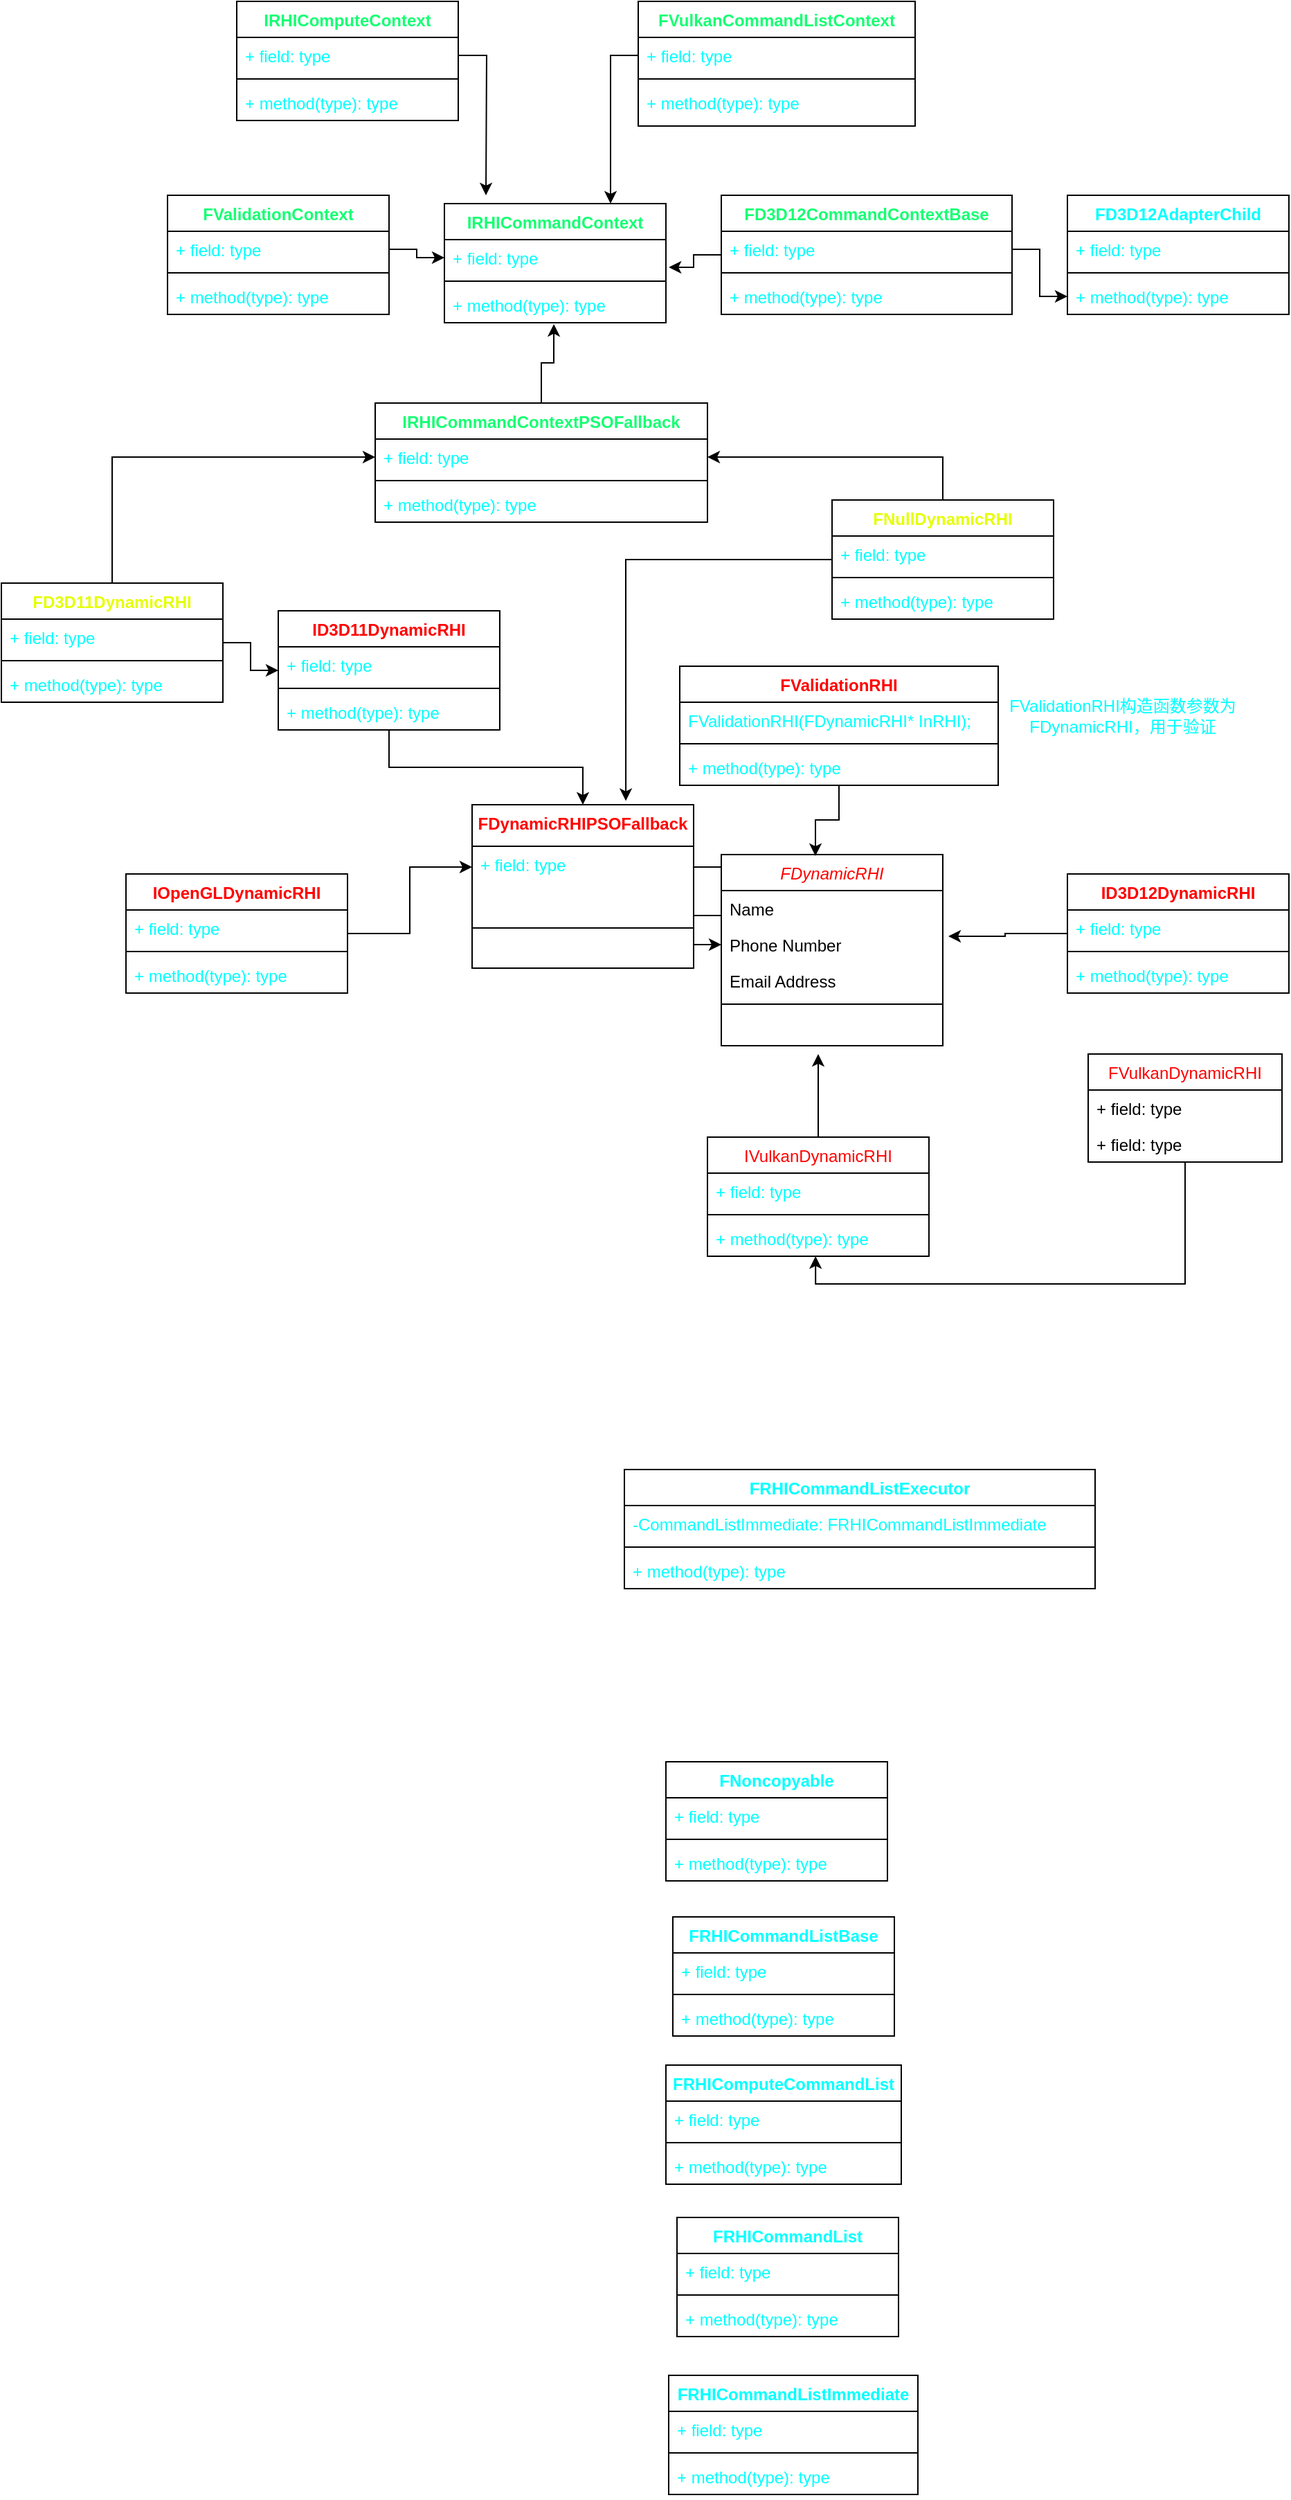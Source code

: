 <mxfile version="20.8.5" type="github">
  <diagram id="C5RBs43oDa-KdzZeNtuy" name="Page-1">
    <mxGraphModel dx="1542" dy="1497" grid="1" gridSize="10" guides="1" tooltips="1" connect="1" arrows="1" fold="1" page="0" pageScale="1" pageWidth="827" pageHeight="1169" math="0" shadow="0">
      <root>
        <mxCell id="WIyWlLk6GJQsqaUBKTNV-0" />
        <mxCell id="WIyWlLk6GJQsqaUBKTNV-1" parent="WIyWlLk6GJQsqaUBKTNV-0" />
        <mxCell id="zkfFHV4jXpPFQw0GAbJ--0" value="FDynamicRHI" style="swimlane;fontStyle=2;align=center;verticalAlign=top;childLayout=stackLayout;horizontal=1;startSize=26;horizontalStack=0;resizeParent=1;resizeLast=0;collapsible=1;marginBottom=0;rounded=0;shadow=0;strokeWidth=1;fontColor=#FF0000;" parent="WIyWlLk6GJQsqaUBKTNV-1" vertex="1">
          <mxGeometry x="500" y="16" width="160" height="138" as="geometry">
            <mxRectangle x="230" y="140" width="160" height="26" as="alternateBounds" />
          </mxGeometry>
        </mxCell>
        <mxCell id="zkfFHV4jXpPFQw0GAbJ--1" value="Name" style="text;align=left;verticalAlign=top;spacingLeft=4;spacingRight=4;overflow=hidden;rotatable=0;points=[[0,0.5],[1,0.5]];portConstraint=eastwest;" parent="zkfFHV4jXpPFQw0GAbJ--0" vertex="1">
          <mxGeometry y="26" width="160" height="26" as="geometry" />
        </mxCell>
        <mxCell id="zkfFHV4jXpPFQw0GAbJ--2" value="Phone Number" style="text;align=left;verticalAlign=top;spacingLeft=4;spacingRight=4;overflow=hidden;rotatable=0;points=[[0,0.5],[1,0.5]];portConstraint=eastwest;rounded=0;shadow=0;html=0;" parent="zkfFHV4jXpPFQw0GAbJ--0" vertex="1">
          <mxGeometry y="52" width="160" height="26" as="geometry" />
        </mxCell>
        <mxCell id="zkfFHV4jXpPFQw0GAbJ--3" value="Email Address" style="text;align=left;verticalAlign=top;spacingLeft=4;spacingRight=4;overflow=hidden;rotatable=0;points=[[0,0.5],[1,0.5]];portConstraint=eastwest;rounded=0;shadow=0;html=0;" parent="zkfFHV4jXpPFQw0GAbJ--0" vertex="1">
          <mxGeometry y="78" width="160" height="26" as="geometry" />
        </mxCell>
        <mxCell id="zkfFHV4jXpPFQw0GAbJ--4" value="" style="line;html=1;strokeWidth=1;align=left;verticalAlign=middle;spacingTop=-1;spacingLeft=3;spacingRight=3;rotatable=0;labelPosition=right;points=[];portConstraint=eastwest;" parent="zkfFHV4jXpPFQw0GAbJ--0" vertex="1">
          <mxGeometry y="104" width="160" height="8" as="geometry" />
        </mxCell>
        <mxCell id="9G_x_tOFYHVMLtaE8qk1-9" style="edgeStyle=orthogonalEdgeStyle;rounded=0;orthogonalLoop=1;jettySize=auto;html=1;fontColor=#00FFFF;" parent="WIyWlLk6GJQsqaUBKTNV-1" source="9G_x_tOFYHVMLtaE8qk1-5" edge="1">
          <mxGeometry relative="1" as="geometry">
            <mxPoint x="570" y="160" as="targetPoint" />
          </mxGeometry>
        </mxCell>
        <mxCell id="9G_x_tOFYHVMLtaE8qk1-5" value="IVulkanDynamicRHI" style="swimlane;fontStyle=0;align=center;verticalAlign=top;childLayout=stackLayout;horizontal=1;startSize=26;horizontalStack=0;resizeParent=1;resizeParentMax=0;resizeLast=0;collapsible=1;marginBottom=0;fontColor=#FF0000;" parent="WIyWlLk6GJQsqaUBKTNV-1" vertex="1">
          <mxGeometry x="490" y="220" width="160" height="86" as="geometry" />
        </mxCell>
        <mxCell id="9G_x_tOFYHVMLtaE8qk1-6" value="+ field: type" style="text;strokeColor=none;fillColor=none;align=left;verticalAlign=top;spacingLeft=4;spacingRight=4;overflow=hidden;rotatable=0;points=[[0,0.5],[1,0.5]];portConstraint=eastwest;fontColor=#00FFFF;" parent="9G_x_tOFYHVMLtaE8qk1-5" vertex="1">
          <mxGeometry y="26" width="160" height="26" as="geometry" />
        </mxCell>
        <mxCell id="9G_x_tOFYHVMLtaE8qk1-7" value="" style="line;strokeWidth=1;fillColor=none;align=left;verticalAlign=middle;spacingTop=-1;spacingLeft=3;spacingRight=3;rotatable=0;labelPosition=right;points=[];portConstraint=eastwest;strokeColor=inherit;fontColor=#00FFFF;" parent="9G_x_tOFYHVMLtaE8qk1-5" vertex="1">
          <mxGeometry y="52" width="160" height="8" as="geometry" />
        </mxCell>
        <mxCell id="9G_x_tOFYHVMLtaE8qk1-8" value="+ method(type): type" style="text;strokeColor=none;fillColor=none;align=left;verticalAlign=top;spacingLeft=4;spacingRight=4;overflow=hidden;rotatable=0;points=[[0,0.5],[1,0.5]];portConstraint=eastwest;fontColor=#00FFFF;" parent="9G_x_tOFYHVMLtaE8qk1-5" vertex="1">
          <mxGeometry y="60" width="160" height="26" as="geometry" />
        </mxCell>
        <mxCell id="ct4GilfMrJWq7pkuff7d-33" style="edgeStyle=orthogonalEdgeStyle;rounded=0;orthogonalLoop=1;jettySize=auto;html=1;entryX=1.025;entryY=0.269;entryDx=0;entryDy=0;entryPerimeter=0;fontColor=#00FFFF;" edge="1" parent="WIyWlLk6GJQsqaUBKTNV-1" source="9G_x_tOFYHVMLtaE8qk1-10" target="zkfFHV4jXpPFQw0GAbJ--2">
          <mxGeometry relative="1" as="geometry" />
        </mxCell>
        <mxCell id="9G_x_tOFYHVMLtaE8qk1-10" value="ID3D12DynamicRHI" style="swimlane;fontStyle=1;align=center;verticalAlign=top;childLayout=stackLayout;horizontal=1;startSize=26;horizontalStack=0;resizeParent=1;resizeParentMax=0;resizeLast=0;collapsible=1;marginBottom=0;fontColor=#FF0000;" parent="WIyWlLk6GJQsqaUBKTNV-1" vertex="1">
          <mxGeometry x="750" y="30" width="160" height="86" as="geometry" />
        </mxCell>
        <mxCell id="9G_x_tOFYHVMLtaE8qk1-11" value="+ field: type" style="text;strokeColor=none;fillColor=none;align=left;verticalAlign=top;spacingLeft=4;spacingRight=4;overflow=hidden;rotatable=0;points=[[0,0.5],[1,0.5]];portConstraint=eastwest;fontColor=#00FFFF;" parent="9G_x_tOFYHVMLtaE8qk1-10" vertex="1">
          <mxGeometry y="26" width="160" height="26" as="geometry" />
        </mxCell>
        <mxCell id="9G_x_tOFYHVMLtaE8qk1-12" value="" style="line;strokeWidth=1;fillColor=none;align=left;verticalAlign=middle;spacingTop=-1;spacingLeft=3;spacingRight=3;rotatable=0;labelPosition=right;points=[];portConstraint=eastwest;strokeColor=inherit;fontColor=#00FFFF;" parent="9G_x_tOFYHVMLtaE8qk1-10" vertex="1">
          <mxGeometry y="52" width="160" height="8" as="geometry" />
        </mxCell>
        <mxCell id="9G_x_tOFYHVMLtaE8qk1-13" value="+ method(type): type" style="text;strokeColor=none;fillColor=none;align=left;verticalAlign=top;spacingLeft=4;spacingRight=4;overflow=hidden;rotatable=0;points=[[0,0.5],[1,0.5]];portConstraint=eastwest;fontColor=#00FFFF;" parent="9G_x_tOFYHVMLtaE8qk1-10" vertex="1">
          <mxGeometry y="60" width="160" height="26" as="geometry" />
        </mxCell>
        <mxCell id="ct4GilfMrJWq7pkuff7d-32" style="edgeStyle=orthogonalEdgeStyle;rounded=0;orthogonalLoop=1;jettySize=auto;html=1;entryX=0.425;entryY=0.007;entryDx=0;entryDy=0;entryPerimeter=0;fontColor=#00FFFF;" edge="1" parent="WIyWlLk6GJQsqaUBKTNV-1" source="9G_x_tOFYHVMLtaE8qk1-15" target="zkfFHV4jXpPFQw0GAbJ--0">
          <mxGeometry relative="1" as="geometry" />
        </mxCell>
        <mxCell id="9G_x_tOFYHVMLtaE8qk1-15" value="FValidationRHI" style="swimlane;fontStyle=1;align=center;verticalAlign=top;childLayout=stackLayout;horizontal=1;startSize=26;horizontalStack=0;resizeParent=1;resizeParentMax=0;resizeLast=0;collapsible=1;marginBottom=0;fontColor=#FF0000;" parent="WIyWlLk6GJQsqaUBKTNV-1" vertex="1">
          <mxGeometry x="470" y="-120" width="230" height="86" as="geometry" />
        </mxCell>
        <mxCell id="9G_x_tOFYHVMLtaE8qk1-16" value="FValidationRHI(FDynamicRHI* InRHI);" style="text;strokeColor=none;fillColor=none;align=left;verticalAlign=top;spacingLeft=4;spacingRight=4;overflow=hidden;rotatable=0;points=[[0,0.5],[1,0.5]];portConstraint=eastwest;fontColor=#00FFFF;" parent="9G_x_tOFYHVMLtaE8qk1-15" vertex="1">
          <mxGeometry y="26" width="230" height="26" as="geometry" />
        </mxCell>
        <mxCell id="9G_x_tOFYHVMLtaE8qk1-17" value="" style="line;strokeWidth=1;fillColor=none;align=left;verticalAlign=middle;spacingTop=-1;spacingLeft=3;spacingRight=3;rotatable=0;labelPosition=right;points=[];portConstraint=eastwest;strokeColor=inherit;fontColor=#00FFFF;" parent="9G_x_tOFYHVMLtaE8qk1-15" vertex="1">
          <mxGeometry y="52" width="230" height="8" as="geometry" />
        </mxCell>
        <mxCell id="9G_x_tOFYHVMLtaE8qk1-18" value="+ method(type): type" style="text;strokeColor=none;fillColor=none;align=left;verticalAlign=top;spacingLeft=4;spacingRight=4;overflow=hidden;rotatable=0;points=[[0,0.5],[1,0.5]];portConstraint=eastwest;fontColor=#00FFFF;" parent="9G_x_tOFYHVMLtaE8qk1-15" vertex="1">
          <mxGeometry y="60" width="230" height="26" as="geometry" />
        </mxCell>
        <mxCell id="9G_x_tOFYHVMLtaE8qk1-21" value="FDynamicRHIPSOFallback&#xa;" style="swimlane;fontStyle=1;align=center;verticalAlign=top;childLayout=stackLayout;horizontal=1;startSize=30;horizontalStack=0;resizeParent=1;resizeParentMax=0;resizeLast=0;collapsible=1;marginBottom=0;fontColor=#FF0000;" parent="WIyWlLk6GJQsqaUBKTNV-1" vertex="1">
          <mxGeometry x="320" y="-20" width="160" height="118" as="geometry" />
        </mxCell>
        <mxCell id="9G_x_tOFYHVMLtaE8qk1-22" value="+ field: type" style="text;strokeColor=none;fillColor=none;align=left;verticalAlign=top;spacingLeft=4;spacingRight=4;overflow=hidden;rotatable=0;points=[[0,0.5],[1,0.5]];portConstraint=eastwest;fontColor=#00FFFF;" parent="9G_x_tOFYHVMLtaE8qk1-21" vertex="1">
          <mxGeometry y="30" width="160" height="30" as="geometry" />
        </mxCell>
        <mxCell id="9G_x_tOFYHVMLtaE8qk1-23" value="" style="line;strokeWidth=1;fillColor=none;align=left;verticalAlign=middle;spacingTop=-1;spacingLeft=3;spacingRight=3;rotatable=0;labelPosition=right;points=[];portConstraint=eastwest;strokeColor=inherit;fontColor=#00FFFF;" parent="9G_x_tOFYHVMLtaE8qk1-21" vertex="1">
          <mxGeometry y="60" width="160" height="58" as="geometry" />
        </mxCell>
        <mxCell id="ct4GilfMrJWq7pkuff7d-14" style="edgeStyle=orthogonalEdgeStyle;rounded=0;orthogonalLoop=1;jettySize=auto;html=1;entryX=0.488;entryY=1;entryDx=0;entryDy=0;entryPerimeter=0;fontColor=#00FFFF;" edge="1" parent="WIyWlLk6GJQsqaUBKTNV-1" source="ct4GilfMrJWq7pkuff7d-1" target="9G_x_tOFYHVMLtaE8qk1-8">
          <mxGeometry relative="1" as="geometry" />
        </mxCell>
        <mxCell id="ct4GilfMrJWq7pkuff7d-1" value="FVulkanDynamicRHI" style="swimlane;fontStyle=0;childLayout=stackLayout;horizontal=1;startSize=26;fillColor=none;horizontalStack=0;resizeParent=1;resizeParentMax=0;resizeLast=0;collapsible=1;marginBottom=0;fontColor=#FF0000;" vertex="1" parent="WIyWlLk6GJQsqaUBKTNV-1">
          <mxGeometry x="765" y="160" width="140" height="78" as="geometry" />
        </mxCell>
        <mxCell id="ct4GilfMrJWq7pkuff7d-2" value="+ field: type" style="text;strokeColor=none;fillColor=none;align=left;verticalAlign=top;spacingLeft=4;spacingRight=4;overflow=hidden;rotatable=0;points=[[0,0.5],[1,0.5]];portConstraint=eastwest;" vertex="1" parent="ct4GilfMrJWq7pkuff7d-1">
          <mxGeometry y="26" width="140" height="26" as="geometry" />
        </mxCell>
        <mxCell id="ct4GilfMrJWq7pkuff7d-4" value="+ field: type" style="text;strokeColor=none;fillColor=none;align=left;verticalAlign=top;spacingLeft=4;spacingRight=4;overflow=hidden;rotatable=0;points=[[0,0.5],[1,0.5]];portConstraint=eastwest;" vertex="1" parent="ct4GilfMrJWq7pkuff7d-1">
          <mxGeometry y="52" width="140" height="26" as="geometry" />
        </mxCell>
        <mxCell id="ct4GilfMrJWq7pkuff7d-19" style="edgeStyle=orthogonalEdgeStyle;rounded=0;orthogonalLoop=1;jettySize=auto;html=1;fontColor=#00FFFF;entryX=0;entryY=0.5;entryDx=0;entryDy=0;" edge="1" parent="WIyWlLk6GJQsqaUBKTNV-1" source="ct4GilfMrJWq7pkuff7d-15" target="9G_x_tOFYHVMLtaE8qk1-22">
          <mxGeometry relative="1" as="geometry" />
        </mxCell>
        <mxCell id="ct4GilfMrJWq7pkuff7d-15" value="IOpenGLDynamicRHI" style="swimlane;fontStyle=1;align=center;verticalAlign=top;childLayout=stackLayout;horizontal=1;startSize=26;horizontalStack=0;resizeParent=1;resizeParentMax=0;resizeLast=0;collapsible=1;marginBottom=0;fontColor=#FF0000;" vertex="1" parent="WIyWlLk6GJQsqaUBKTNV-1">
          <mxGeometry x="70" y="30" width="160" height="86" as="geometry" />
        </mxCell>
        <mxCell id="ct4GilfMrJWq7pkuff7d-16" value="+ field: type" style="text;strokeColor=none;fillColor=none;align=left;verticalAlign=top;spacingLeft=4;spacingRight=4;overflow=hidden;rotatable=0;points=[[0,0.5],[1,0.5]];portConstraint=eastwest;fontColor=#00FFFF;" vertex="1" parent="ct4GilfMrJWq7pkuff7d-15">
          <mxGeometry y="26" width="160" height="26" as="geometry" />
        </mxCell>
        <mxCell id="ct4GilfMrJWq7pkuff7d-17" value="" style="line;strokeWidth=1;fillColor=none;align=left;verticalAlign=middle;spacingTop=-1;spacingLeft=3;spacingRight=3;rotatable=0;labelPosition=right;points=[];portConstraint=eastwest;strokeColor=inherit;fontColor=#00FFFF;" vertex="1" parent="ct4GilfMrJWq7pkuff7d-15">
          <mxGeometry y="52" width="160" height="8" as="geometry" />
        </mxCell>
        <mxCell id="ct4GilfMrJWq7pkuff7d-18" value="+ method(type): type" style="text;strokeColor=none;fillColor=none;align=left;verticalAlign=top;spacingLeft=4;spacingRight=4;overflow=hidden;rotatable=0;points=[[0,0.5],[1,0.5]];portConstraint=eastwest;fontColor=#00FFFF;" vertex="1" parent="ct4GilfMrJWq7pkuff7d-15">
          <mxGeometry y="60" width="160" height="26" as="geometry" />
        </mxCell>
        <mxCell id="ct4GilfMrJWq7pkuff7d-20" style="edgeStyle=orthogonalEdgeStyle;rounded=0;orthogonalLoop=1;jettySize=auto;html=1;entryX=0;entryY=0.5;entryDx=0;entryDy=0;fontColor=#00FFFF;" edge="1" parent="WIyWlLk6GJQsqaUBKTNV-1" source="9G_x_tOFYHVMLtaE8qk1-22" target="zkfFHV4jXpPFQw0GAbJ--2">
          <mxGeometry relative="1" as="geometry" />
        </mxCell>
        <mxCell id="ct4GilfMrJWq7pkuff7d-25" style="edgeStyle=orthogonalEdgeStyle;rounded=0;orthogonalLoop=1;jettySize=auto;html=1;entryX=0.5;entryY=0;entryDx=0;entryDy=0;fontColor=#00FFFF;" edge="1" parent="WIyWlLk6GJQsqaUBKTNV-1" source="ct4GilfMrJWq7pkuff7d-21" target="9G_x_tOFYHVMLtaE8qk1-21">
          <mxGeometry relative="1" as="geometry" />
        </mxCell>
        <mxCell id="ct4GilfMrJWq7pkuff7d-21" value="ID3D11DynamicRHI" style="swimlane;fontStyle=1;align=center;verticalAlign=top;childLayout=stackLayout;horizontal=1;startSize=26;horizontalStack=0;resizeParent=1;resizeParentMax=0;resizeLast=0;collapsible=1;marginBottom=0;fontColor=#FF0000;" vertex="1" parent="WIyWlLk6GJQsqaUBKTNV-1">
          <mxGeometry x="180" y="-160" width="160" height="86" as="geometry" />
        </mxCell>
        <mxCell id="ct4GilfMrJWq7pkuff7d-22" value="+ field: type" style="text;strokeColor=none;fillColor=none;align=left;verticalAlign=top;spacingLeft=4;spacingRight=4;overflow=hidden;rotatable=0;points=[[0,0.5],[1,0.5]];portConstraint=eastwest;fontColor=#00FFFF;" vertex="1" parent="ct4GilfMrJWq7pkuff7d-21">
          <mxGeometry y="26" width="160" height="26" as="geometry" />
        </mxCell>
        <mxCell id="ct4GilfMrJWq7pkuff7d-23" value="" style="line;strokeWidth=1;fillColor=none;align=left;verticalAlign=middle;spacingTop=-1;spacingLeft=3;spacingRight=3;rotatable=0;labelPosition=right;points=[];portConstraint=eastwest;strokeColor=inherit;fontColor=#00FFFF;" vertex="1" parent="ct4GilfMrJWq7pkuff7d-21">
          <mxGeometry y="52" width="160" height="8" as="geometry" />
        </mxCell>
        <mxCell id="ct4GilfMrJWq7pkuff7d-24" value="+ method(type): type" style="text;strokeColor=none;fillColor=none;align=left;verticalAlign=top;spacingLeft=4;spacingRight=4;overflow=hidden;rotatable=0;points=[[0,0.5],[1,0.5]];portConstraint=eastwest;fontColor=#00FFFF;" vertex="1" parent="ct4GilfMrJWq7pkuff7d-21">
          <mxGeometry y="60" width="160" height="26" as="geometry" />
        </mxCell>
        <mxCell id="ct4GilfMrJWq7pkuff7d-27" value="FValidationRHI构造函数参数为FDynamicRHI，用于验证" style="text;html=1;strokeColor=none;fillColor=none;align=center;verticalAlign=middle;whiteSpace=wrap;rounded=0;fontColor=#00FFFF;" vertex="1" parent="WIyWlLk6GJQsqaUBKTNV-1">
          <mxGeometry x="690" y="-134" width="200" height="100" as="geometry" />
        </mxCell>
        <mxCell id="ct4GilfMrJWq7pkuff7d-28" value="FRHICommandListExecutor" style="swimlane;fontStyle=1;align=center;verticalAlign=top;childLayout=stackLayout;horizontal=1;startSize=26;horizontalStack=0;resizeParent=1;resizeParentMax=0;resizeLast=0;collapsible=1;marginBottom=0;fontColor=#00FFFF;" vertex="1" parent="WIyWlLk6GJQsqaUBKTNV-1">
          <mxGeometry x="430" y="460" width="340" height="86" as="geometry" />
        </mxCell>
        <mxCell id="ct4GilfMrJWq7pkuff7d-29" value="-CommandListImmediate: FRHICommandListImmediate" style="text;strokeColor=none;fillColor=none;align=left;verticalAlign=top;spacingLeft=4;spacingRight=4;overflow=hidden;rotatable=0;points=[[0,0.5],[1,0.5]];portConstraint=eastwest;fontColor=#00FFFF;" vertex="1" parent="ct4GilfMrJWq7pkuff7d-28">
          <mxGeometry y="26" width="340" height="26" as="geometry" />
        </mxCell>
        <mxCell id="ct4GilfMrJWq7pkuff7d-30" value="" style="line;strokeWidth=1;fillColor=none;align=left;verticalAlign=middle;spacingTop=-1;spacingLeft=3;spacingRight=3;rotatable=0;labelPosition=right;points=[];portConstraint=eastwest;strokeColor=inherit;fontColor=#00FFFF;" vertex="1" parent="ct4GilfMrJWq7pkuff7d-28">
          <mxGeometry y="52" width="340" height="8" as="geometry" />
        </mxCell>
        <mxCell id="ct4GilfMrJWq7pkuff7d-31" value="+ method(type): type" style="text;strokeColor=none;fillColor=none;align=left;verticalAlign=top;spacingLeft=4;spacingRight=4;overflow=hidden;rotatable=0;points=[[0,0.5],[1,0.5]];portConstraint=eastwest;fontColor=#00FFFF;" vertex="1" parent="ct4GilfMrJWq7pkuff7d-28">
          <mxGeometry y="60" width="340" height="26" as="geometry" />
        </mxCell>
        <mxCell id="ct4GilfMrJWq7pkuff7d-34" value="FRHICommandListImmediate" style="swimlane;fontStyle=1;align=center;verticalAlign=top;childLayout=stackLayout;horizontal=1;startSize=26;horizontalStack=0;resizeParent=1;resizeParentMax=0;resizeLast=0;collapsible=1;marginBottom=0;fontColor=#00FFFF;" vertex="1" parent="WIyWlLk6GJQsqaUBKTNV-1">
          <mxGeometry x="462" y="1114" width="180" height="86" as="geometry" />
        </mxCell>
        <mxCell id="ct4GilfMrJWq7pkuff7d-35" value="+ field: type" style="text;strokeColor=none;fillColor=none;align=left;verticalAlign=top;spacingLeft=4;spacingRight=4;overflow=hidden;rotatable=0;points=[[0,0.5],[1,0.5]];portConstraint=eastwest;fontColor=#00FFFF;" vertex="1" parent="ct4GilfMrJWq7pkuff7d-34">
          <mxGeometry y="26" width="180" height="26" as="geometry" />
        </mxCell>
        <mxCell id="ct4GilfMrJWq7pkuff7d-36" value="" style="line;strokeWidth=1;fillColor=none;align=left;verticalAlign=middle;spacingTop=-1;spacingLeft=3;spacingRight=3;rotatable=0;labelPosition=right;points=[];portConstraint=eastwest;strokeColor=inherit;fontColor=#00FFFF;" vertex="1" parent="ct4GilfMrJWq7pkuff7d-34">
          <mxGeometry y="52" width="180" height="8" as="geometry" />
        </mxCell>
        <mxCell id="ct4GilfMrJWq7pkuff7d-37" value="+ method(type): type" style="text;strokeColor=none;fillColor=none;align=left;verticalAlign=top;spacingLeft=4;spacingRight=4;overflow=hidden;rotatable=0;points=[[0,0.5],[1,0.5]];portConstraint=eastwest;fontColor=#00FFFF;" vertex="1" parent="ct4GilfMrJWq7pkuff7d-34">
          <mxGeometry y="60" width="180" height="26" as="geometry" />
        </mxCell>
        <mxCell id="ct4GilfMrJWq7pkuff7d-38" value="FRHICommandList" style="swimlane;fontStyle=1;align=center;verticalAlign=top;childLayout=stackLayout;horizontal=1;startSize=26;horizontalStack=0;resizeParent=1;resizeParentMax=0;resizeLast=0;collapsible=1;marginBottom=0;fontColor=#00FFFF;" vertex="1" parent="WIyWlLk6GJQsqaUBKTNV-1">
          <mxGeometry x="468" y="1000" width="160" height="86" as="geometry" />
        </mxCell>
        <mxCell id="ct4GilfMrJWq7pkuff7d-39" value="+ field: type" style="text;strokeColor=none;fillColor=none;align=left;verticalAlign=top;spacingLeft=4;spacingRight=4;overflow=hidden;rotatable=0;points=[[0,0.5],[1,0.5]];portConstraint=eastwest;fontColor=#00FFFF;" vertex="1" parent="ct4GilfMrJWq7pkuff7d-38">
          <mxGeometry y="26" width="160" height="26" as="geometry" />
        </mxCell>
        <mxCell id="ct4GilfMrJWq7pkuff7d-40" value="" style="line;strokeWidth=1;fillColor=none;align=left;verticalAlign=middle;spacingTop=-1;spacingLeft=3;spacingRight=3;rotatable=0;labelPosition=right;points=[];portConstraint=eastwest;strokeColor=inherit;fontColor=#00FFFF;" vertex="1" parent="ct4GilfMrJWq7pkuff7d-38">
          <mxGeometry y="52" width="160" height="8" as="geometry" />
        </mxCell>
        <mxCell id="ct4GilfMrJWq7pkuff7d-41" value="+ method(type): type" style="text;strokeColor=none;fillColor=none;align=left;verticalAlign=top;spacingLeft=4;spacingRight=4;overflow=hidden;rotatable=0;points=[[0,0.5],[1,0.5]];portConstraint=eastwest;fontColor=#00FFFF;" vertex="1" parent="ct4GilfMrJWq7pkuff7d-38">
          <mxGeometry y="60" width="160" height="26" as="geometry" />
        </mxCell>
        <mxCell id="ct4GilfMrJWq7pkuff7d-42" value="FRHIComputeCommandList" style="swimlane;fontStyle=1;align=center;verticalAlign=top;childLayout=stackLayout;horizontal=1;startSize=26;horizontalStack=0;resizeParent=1;resizeParentMax=0;resizeLast=0;collapsible=1;marginBottom=0;fontColor=#00FFFF;" vertex="1" parent="WIyWlLk6GJQsqaUBKTNV-1">
          <mxGeometry x="460" y="890" width="170" height="86" as="geometry" />
        </mxCell>
        <mxCell id="ct4GilfMrJWq7pkuff7d-43" value="+ field: type" style="text;strokeColor=none;fillColor=none;align=left;verticalAlign=top;spacingLeft=4;spacingRight=4;overflow=hidden;rotatable=0;points=[[0,0.5],[1,0.5]];portConstraint=eastwest;fontColor=#00FFFF;" vertex="1" parent="ct4GilfMrJWq7pkuff7d-42">
          <mxGeometry y="26" width="170" height="26" as="geometry" />
        </mxCell>
        <mxCell id="ct4GilfMrJWq7pkuff7d-44" value="" style="line;strokeWidth=1;fillColor=none;align=left;verticalAlign=middle;spacingTop=-1;spacingLeft=3;spacingRight=3;rotatable=0;labelPosition=right;points=[];portConstraint=eastwest;strokeColor=inherit;fontColor=#00FFFF;" vertex="1" parent="ct4GilfMrJWq7pkuff7d-42">
          <mxGeometry y="52" width="170" height="8" as="geometry" />
        </mxCell>
        <mxCell id="ct4GilfMrJWq7pkuff7d-45" value="+ method(type): type" style="text;strokeColor=none;fillColor=none;align=left;verticalAlign=top;spacingLeft=4;spacingRight=4;overflow=hidden;rotatable=0;points=[[0,0.5],[1,0.5]];portConstraint=eastwest;fontColor=#00FFFF;" vertex="1" parent="ct4GilfMrJWq7pkuff7d-42">
          <mxGeometry y="60" width="170" height="26" as="geometry" />
        </mxCell>
        <mxCell id="ct4GilfMrJWq7pkuff7d-46" value="FRHICommandListBase" style="swimlane;fontStyle=1;align=center;verticalAlign=top;childLayout=stackLayout;horizontal=1;startSize=26;horizontalStack=0;resizeParent=1;resizeParentMax=0;resizeLast=0;collapsible=1;marginBottom=0;fontColor=#00FFFF;" vertex="1" parent="WIyWlLk6GJQsqaUBKTNV-1">
          <mxGeometry x="465" y="783" width="160" height="86" as="geometry" />
        </mxCell>
        <mxCell id="ct4GilfMrJWq7pkuff7d-47" value="+ field: type" style="text;strokeColor=none;fillColor=none;align=left;verticalAlign=top;spacingLeft=4;spacingRight=4;overflow=hidden;rotatable=0;points=[[0,0.5],[1,0.5]];portConstraint=eastwest;fontColor=#00FFFF;" vertex="1" parent="ct4GilfMrJWq7pkuff7d-46">
          <mxGeometry y="26" width="160" height="26" as="geometry" />
        </mxCell>
        <mxCell id="ct4GilfMrJWq7pkuff7d-48" value="" style="line;strokeWidth=1;fillColor=none;align=left;verticalAlign=middle;spacingTop=-1;spacingLeft=3;spacingRight=3;rotatable=0;labelPosition=right;points=[];portConstraint=eastwest;strokeColor=inherit;fontColor=#00FFFF;" vertex="1" parent="ct4GilfMrJWq7pkuff7d-46">
          <mxGeometry y="52" width="160" height="8" as="geometry" />
        </mxCell>
        <mxCell id="ct4GilfMrJWq7pkuff7d-49" value="+ method(type): type" style="text;strokeColor=none;fillColor=none;align=left;verticalAlign=top;spacingLeft=4;spacingRight=4;overflow=hidden;rotatable=0;points=[[0,0.5],[1,0.5]];portConstraint=eastwest;fontColor=#00FFFF;" vertex="1" parent="ct4GilfMrJWq7pkuff7d-46">
          <mxGeometry y="60" width="160" height="26" as="geometry" />
        </mxCell>
        <mxCell id="ct4GilfMrJWq7pkuff7d-50" value="FNoncopyable" style="swimlane;fontStyle=1;align=center;verticalAlign=top;childLayout=stackLayout;horizontal=1;startSize=26;horizontalStack=0;resizeParent=1;resizeParentMax=0;resizeLast=0;collapsible=1;marginBottom=0;fontColor=#00FFFF;" vertex="1" parent="WIyWlLk6GJQsqaUBKTNV-1">
          <mxGeometry x="460" y="671" width="160" height="86" as="geometry" />
        </mxCell>
        <mxCell id="ct4GilfMrJWq7pkuff7d-51" value="+ field: type" style="text;strokeColor=none;fillColor=none;align=left;verticalAlign=top;spacingLeft=4;spacingRight=4;overflow=hidden;rotatable=0;points=[[0,0.5],[1,0.5]];portConstraint=eastwest;fontColor=#00FFFF;" vertex="1" parent="ct4GilfMrJWq7pkuff7d-50">
          <mxGeometry y="26" width="160" height="26" as="geometry" />
        </mxCell>
        <mxCell id="ct4GilfMrJWq7pkuff7d-52" value="" style="line;strokeWidth=1;fillColor=none;align=left;verticalAlign=middle;spacingTop=-1;spacingLeft=3;spacingRight=3;rotatable=0;labelPosition=right;points=[];portConstraint=eastwest;strokeColor=inherit;fontColor=#00FFFF;" vertex="1" parent="ct4GilfMrJWq7pkuff7d-50">
          <mxGeometry y="52" width="160" height="8" as="geometry" />
        </mxCell>
        <mxCell id="ct4GilfMrJWq7pkuff7d-53" value="+ method(type): type" style="text;strokeColor=none;fillColor=none;align=left;verticalAlign=top;spacingLeft=4;spacingRight=4;overflow=hidden;rotatable=0;points=[[0,0.5],[1,0.5]];portConstraint=eastwest;fontColor=#00FFFF;" vertex="1" parent="ct4GilfMrJWq7pkuff7d-50">
          <mxGeometry y="60" width="160" height="26" as="geometry" />
        </mxCell>
        <mxCell id="ct4GilfMrJWq7pkuff7d-137" style="edgeStyle=orthogonalEdgeStyle;rounded=0;orthogonalLoop=1;jettySize=auto;html=1;fontColor=#00FFFF;" edge="1" parent="WIyWlLk6GJQsqaUBKTNV-1" source="ct4GilfMrJWq7pkuff7d-99" target="ct4GilfMrJWq7pkuff7d-21">
          <mxGeometry relative="1" as="geometry" />
        </mxCell>
        <mxCell id="ct4GilfMrJWq7pkuff7d-138" style="edgeStyle=orthogonalEdgeStyle;rounded=0;orthogonalLoop=1;jettySize=auto;html=1;entryX=0;entryY=0.5;entryDx=0;entryDy=0;fontColor=#00FFFF;" edge="1" parent="WIyWlLk6GJQsqaUBKTNV-1" source="ct4GilfMrJWq7pkuff7d-99" target="ct4GilfMrJWq7pkuff7d-118">
          <mxGeometry relative="1" as="geometry" />
        </mxCell>
        <mxCell id="ct4GilfMrJWq7pkuff7d-99" value="FD3D11DynamicRHI" style="swimlane;fontStyle=1;align=center;verticalAlign=top;childLayout=stackLayout;horizontal=1;startSize=26;horizontalStack=0;resizeParent=1;resizeParentMax=0;resizeLast=0;collapsible=1;marginBottom=0;fontColor=#E5FF00;" vertex="1" parent="WIyWlLk6GJQsqaUBKTNV-1">
          <mxGeometry x="-20" y="-180" width="160" height="86" as="geometry" />
        </mxCell>
        <mxCell id="ct4GilfMrJWq7pkuff7d-100" value="+ field: type" style="text;strokeColor=none;fillColor=none;align=left;verticalAlign=top;spacingLeft=4;spacingRight=4;overflow=hidden;rotatable=0;points=[[0,0.5],[1,0.5]];portConstraint=eastwest;fontColor=#00FFFF;" vertex="1" parent="ct4GilfMrJWq7pkuff7d-99">
          <mxGeometry y="26" width="160" height="26" as="geometry" />
        </mxCell>
        <mxCell id="ct4GilfMrJWq7pkuff7d-101" value="" style="line;strokeWidth=1;fillColor=none;align=left;verticalAlign=middle;spacingTop=-1;spacingLeft=3;spacingRight=3;rotatable=0;labelPosition=right;points=[];portConstraint=eastwest;strokeColor=inherit;fontColor=#00FFFF;" vertex="1" parent="ct4GilfMrJWq7pkuff7d-99">
          <mxGeometry y="52" width="160" height="8" as="geometry" />
        </mxCell>
        <mxCell id="ct4GilfMrJWq7pkuff7d-102" value="+ method(type): type" style="text;strokeColor=none;fillColor=none;align=left;verticalAlign=top;spacingLeft=4;spacingRight=4;overflow=hidden;rotatable=0;points=[[0,0.5],[1,0.5]];portConstraint=eastwest;fontColor=#00FFFF;" vertex="1" parent="ct4GilfMrJWq7pkuff7d-99">
          <mxGeometry y="60" width="160" height="26" as="geometry" />
        </mxCell>
        <mxCell id="ct4GilfMrJWq7pkuff7d-103" value="IRHIComputeContext" style="swimlane;fontStyle=1;align=center;verticalAlign=top;childLayout=stackLayout;horizontal=1;startSize=26;horizontalStack=0;resizeParent=1;resizeParentMax=0;resizeLast=0;collapsible=1;marginBottom=0;fontColor=#14FF72;" vertex="1" parent="WIyWlLk6GJQsqaUBKTNV-1">
          <mxGeometry x="150" y="-600" width="160" height="86" as="geometry" />
        </mxCell>
        <mxCell id="ct4GilfMrJWq7pkuff7d-104" value="+ field: type" style="text;strokeColor=none;fillColor=none;align=left;verticalAlign=top;spacingLeft=4;spacingRight=4;overflow=hidden;rotatable=0;points=[[0,0.5],[1,0.5]];portConstraint=eastwest;fontColor=#00FFFF;" vertex="1" parent="ct4GilfMrJWq7pkuff7d-103">
          <mxGeometry y="26" width="160" height="26" as="geometry" />
        </mxCell>
        <mxCell id="ct4GilfMrJWq7pkuff7d-105" value="" style="line;strokeWidth=1;fillColor=none;align=left;verticalAlign=middle;spacingTop=-1;spacingLeft=3;spacingRight=3;rotatable=0;labelPosition=right;points=[];portConstraint=eastwest;strokeColor=inherit;fontColor=#00FFFF;" vertex="1" parent="ct4GilfMrJWq7pkuff7d-103">
          <mxGeometry y="52" width="160" height="8" as="geometry" />
        </mxCell>
        <mxCell id="ct4GilfMrJWq7pkuff7d-106" value="+ method(type): type" style="text;strokeColor=none;fillColor=none;align=left;verticalAlign=top;spacingLeft=4;spacingRight=4;overflow=hidden;rotatable=0;points=[[0,0.5],[1,0.5]];portConstraint=eastwest;fontColor=#00FFFF;" vertex="1" parent="ct4GilfMrJWq7pkuff7d-103">
          <mxGeometry y="60" width="160" height="26" as="geometry" />
        </mxCell>
        <mxCell id="ct4GilfMrJWq7pkuff7d-107" value="IRHICommandContext" style="swimlane;fontStyle=1;align=center;verticalAlign=top;childLayout=stackLayout;horizontal=1;startSize=26;horizontalStack=0;resizeParent=1;resizeParentMax=0;resizeLast=0;collapsible=1;marginBottom=0;fontColor=#14FF72;" vertex="1" parent="WIyWlLk6GJQsqaUBKTNV-1">
          <mxGeometry x="300" y="-454" width="160" height="86" as="geometry" />
        </mxCell>
        <mxCell id="ct4GilfMrJWq7pkuff7d-108" value="+ field: type" style="text;strokeColor=none;fillColor=none;align=left;verticalAlign=top;spacingLeft=4;spacingRight=4;overflow=hidden;rotatable=0;points=[[0,0.5],[1,0.5]];portConstraint=eastwest;fontColor=#00FFFF;" vertex="1" parent="ct4GilfMrJWq7pkuff7d-107">
          <mxGeometry y="26" width="160" height="26" as="geometry" />
        </mxCell>
        <mxCell id="ct4GilfMrJWq7pkuff7d-109" value="" style="line;strokeWidth=1;fillColor=none;align=left;verticalAlign=middle;spacingTop=-1;spacingLeft=3;spacingRight=3;rotatable=0;labelPosition=right;points=[];portConstraint=eastwest;strokeColor=inherit;fontColor=#00FFFF;" vertex="1" parent="ct4GilfMrJWq7pkuff7d-107">
          <mxGeometry y="52" width="160" height="8" as="geometry" />
        </mxCell>
        <mxCell id="ct4GilfMrJWq7pkuff7d-110" value="+ method(type): type" style="text;strokeColor=none;fillColor=none;align=left;verticalAlign=top;spacingLeft=4;spacingRight=4;overflow=hidden;rotatable=0;points=[[0,0.5],[1,0.5]];portConstraint=eastwest;fontColor=#00FFFF;" vertex="1" parent="ct4GilfMrJWq7pkuff7d-107">
          <mxGeometry y="60" width="160" height="26" as="geometry" />
        </mxCell>
        <mxCell id="ct4GilfMrJWq7pkuff7d-111" style="edgeStyle=orthogonalEdgeStyle;rounded=0;orthogonalLoop=1;jettySize=auto;html=1;entryX=1.013;entryY=0.769;entryDx=0;entryDy=0;entryPerimeter=0;fontColor=#00FFFF;" edge="1" parent="WIyWlLk6GJQsqaUBKTNV-1" source="ct4GilfMrJWq7pkuff7d-112" target="ct4GilfMrJWq7pkuff7d-108">
          <mxGeometry relative="1" as="geometry" />
        </mxCell>
        <mxCell id="ct4GilfMrJWq7pkuff7d-112" value="FD3D12CommandContextBase" style="swimlane;fontStyle=1;align=center;verticalAlign=top;childLayout=stackLayout;horizontal=1;startSize=26;horizontalStack=0;resizeParent=1;resizeParentMax=0;resizeLast=0;collapsible=1;marginBottom=0;fontColor=#14FF72;" vertex="1" parent="WIyWlLk6GJQsqaUBKTNV-1">
          <mxGeometry x="500" y="-460" width="210" height="86" as="geometry" />
        </mxCell>
        <mxCell id="ct4GilfMrJWq7pkuff7d-113" value="+ field: type" style="text;strokeColor=none;fillColor=none;align=left;verticalAlign=top;spacingLeft=4;spacingRight=4;overflow=hidden;rotatable=0;points=[[0,0.5],[1,0.5]];portConstraint=eastwest;fontColor=#00FFFF;" vertex="1" parent="ct4GilfMrJWq7pkuff7d-112">
          <mxGeometry y="26" width="210" height="26" as="geometry" />
        </mxCell>
        <mxCell id="ct4GilfMrJWq7pkuff7d-114" value="" style="line;strokeWidth=1;fillColor=none;align=left;verticalAlign=middle;spacingTop=-1;spacingLeft=3;spacingRight=3;rotatable=0;labelPosition=right;points=[];portConstraint=eastwest;strokeColor=inherit;fontColor=#00FFFF;" vertex="1" parent="ct4GilfMrJWq7pkuff7d-112">
          <mxGeometry y="52" width="210" height="8" as="geometry" />
        </mxCell>
        <mxCell id="ct4GilfMrJWq7pkuff7d-115" value="+ method(type): type" style="text;strokeColor=none;fillColor=none;align=left;verticalAlign=top;spacingLeft=4;spacingRight=4;overflow=hidden;rotatable=0;points=[[0,0.5],[1,0.5]];portConstraint=eastwest;fontColor=#00FFFF;" vertex="1" parent="ct4GilfMrJWq7pkuff7d-112">
          <mxGeometry y="60" width="210" height="26" as="geometry" />
        </mxCell>
        <mxCell id="ct4GilfMrJWq7pkuff7d-116" style="edgeStyle=orthogonalEdgeStyle;rounded=0;orthogonalLoop=1;jettySize=auto;html=1;entryX=0.494;entryY=1.038;entryDx=0;entryDy=0;entryPerimeter=0;fontColor=#00FFFF;" edge="1" parent="WIyWlLk6GJQsqaUBKTNV-1" source="ct4GilfMrJWq7pkuff7d-117" target="ct4GilfMrJWq7pkuff7d-110">
          <mxGeometry relative="1" as="geometry" />
        </mxCell>
        <mxCell id="ct4GilfMrJWq7pkuff7d-117" value="IRHICommandContextPSOFallback" style="swimlane;fontStyle=1;align=center;verticalAlign=top;childLayout=stackLayout;horizontal=1;startSize=26;horizontalStack=0;resizeParent=1;resizeParentMax=0;resizeLast=0;collapsible=1;marginBottom=0;fontColor=#14FF72;" vertex="1" parent="WIyWlLk6GJQsqaUBKTNV-1">
          <mxGeometry x="250" y="-310" width="240" height="86" as="geometry" />
        </mxCell>
        <mxCell id="ct4GilfMrJWq7pkuff7d-118" value="+ field: type" style="text;strokeColor=none;fillColor=none;align=left;verticalAlign=top;spacingLeft=4;spacingRight=4;overflow=hidden;rotatable=0;points=[[0,0.5],[1,0.5]];portConstraint=eastwest;fontColor=#00FFFF;" vertex="1" parent="ct4GilfMrJWq7pkuff7d-117">
          <mxGeometry y="26" width="240" height="26" as="geometry" />
        </mxCell>
        <mxCell id="ct4GilfMrJWq7pkuff7d-119" value="" style="line;strokeWidth=1;fillColor=none;align=left;verticalAlign=middle;spacingTop=-1;spacingLeft=3;spacingRight=3;rotatable=0;labelPosition=right;points=[];portConstraint=eastwest;strokeColor=inherit;fontColor=#00FFFF;" vertex="1" parent="ct4GilfMrJWq7pkuff7d-117">
          <mxGeometry y="52" width="240" height="8" as="geometry" />
        </mxCell>
        <mxCell id="ct4GilfMrJWq7pkuff7d-120" value="+ method(type): type" style="text;strokeColor=none;fillColor=none;align=left;verticalAlign=top;spacingLeft=4;spacingRight=4;overflow=hidden;rotatable=0;points=[[0,0.5],[1,0.5]];portConstraint=eastwest;fontColor=#00FFFF;" vertex="1" parent="ct4GilfMrJWq7pkuff7d-117">
          <mxGeometry y="60" width="240" height="26" as="geometry" />
        </mxCell>
        <mxCell id="ct4GilfMrJWq7pkuff7d-121" value="FValidationContext" style="swimlane;fontStyle=1;align=center;verticalAlign=top;childLayout=stackLayout;horizontal=1;startSize=26;horizontalStack=0;resizeParent=1;resizeParentMax=0;resizeLast=0;collapsible=1;marginBottom=0;fontColor=#14FF72;" vertex="1" parent="WIyWlLk6GJQsqaUBKTNV-1">
          <mxGeometry x="100" y="-460" width="160" height="86" as="geometry" />
        </mxCell>
        <mxCell id="ct4GilfMrJWq7pkuff7d-122" value="+ field: type" style="text;strokeColor=none;fillColor=none;align=left;verticalAlign=top;spacingLeft=4;spacingRight=4;overflow=hidden;rotatable=0;points=[[0,0.5],[1,0.5]];portConstraint=eastwest;fontColor=#00FFFF;" vertex="1" parent="ct4GilfMrJWq7pkuff7d-121">
          <mxGeometry y="26" width="160" height="26" as="geometry" />
        </mxCell>
        <mxCell id="ct4GilfMrJWq7pkuff7d-123" value="" style="line;strokeWidth=1;fillColor=none;align=left;verticalAlign=middle;spacingTop=-1;spacingLeft=3;spacingRight=3;rotatable=0;labelPosition=right;points=[];portConstraint=eastwest;strokeColor=inherit;fontColor=#00FFFF;" vertex="1" parent="ct4GilfMrJWq7pkuff7d-121">
          <mxGeometry y="52" width="160" height="8" as="geometry" />
        </mxCell>
        <mxCell id="ct4GilfMrJWq7pkuff7d-124" value="+ method(type): type" style="text;strokeColor=none;fillColor=none;align=left;verticalAlign=top;spacingLeft=4;spacingRight=4;overflow=hidden;rotatable=0;points=[[0,0.5],[1,0.5]];portConstraint=eastwest;fontColor=#00FFFF;" vertex="1" parent="ct4GilfMrJWq7pkuff7d-121">
          <mxGeometry y="60" width="160" height="26" as="geometry" />
        </mxCell>
        <mxCell id="ct4GilfMrJWq7pkuff7d-125" style="edgeStyle=orthogonalEdgeStyle;rounded=0;orthogonalLoop=1;jettySize=auto;html=1;exitX=1;exitY=0.5;exitDx=0;exitDy=0;fontColor=#00FFFF;" edge="1" parent="WIyWlLk6GJQsqaUBKTNV-1" source="ct4GilfMrJWq7pkuff7d-122" target="ct4GilfMrJWq7pkuff7d-108">
          <mxGeometry relative="1" as="geometry" />
        </mxCell>
        <mxCell id="ct4GilfMrJWq7pkuff7d-126" value="FVulkanCommandListContext" style="swimlane;fontStyle=1;align=center;verticalAlign=top;childLayout=stackLayout;horizontal=1;startSize=26;horizontalStack=0;resizeParent=1;resizeParentMax=0;resizeLast=0;collapsible=1;marginBottom=0;fontColor=#14FF72;" vertex="1" parent="WIyWlLk6GJQsqaUBKTNV-1">
          <mxGeometry x="440" y="-600" width="200" height="90" as="geometry" />
        </mxCell>
        <mxCell id="ct4GilfMrJWq7pkuff7d-127" value="+ field: type" style="text;strokeColor=none;fillColor=none;align=left;verticalAlign=top;spacingLeft=4;spacingRight=4;overflow=hidden;rotatable=0;points=[[0,0.5],[1,0.5]];portConstraint=eastwest;fontColor=#00FFFF;" vertex="1" parent="ct4GilfMrJWq7pkuff7d-126">
          <mxGeometry y="26" width="200" height="26" as="geometry" />
        </mxCell>
        <mxCell id="ct4GilfMrJWq7pkuff7d-128" value="" style="line;strokeWidth=1;fillColor=none;align=left;verticalAlign=middle;spacingTop=-1;spacingLeft=3;spacingRight=3;rotatable=0;labelPosition=right;points=[];portConstraint=eastwest;strokeColor=inherit;fontColor=#00FFFF;" vertex="1" parent="ct4GilfMrJWq7pkuff7d-126">
          <mxGeometry y="52" width="200" height="8" as="geometry" />
        </mxCell>
        <mxCell id="ct4GilfMrJWq7pkuff7d-129" value="+ method(type): type" style="text;strokeColor=none;fillColor=none;align=left;verticalAlign=top;spacingLeft=4;spacingRight=4;overflow=hidden;rotatable=0;points=[[0,0.5],[1,0.5]];portConstraint=eastwest;fontColor=#00FFFF;" vertex="1" parent="ct4GilfMrJWq7pkuff7d-126">
          <mxGeometry y="60" width="200" height="30" as="geometry" />
        </mxCell>
        <mxCell id="ct4GilfMrJWq7pkuff7d-130" style="edgeStyle=orthogonalEdgeStyle;rounded=0;orthogonalLoop=1;jettySize=auto;html=1;fontColor=#00FFFF;" edge="1" parent="WIyWlLk6GJQsqaUBKTNV-1" source="ct4GilfMrJWq7pkuff7d-104">
          <mxGeometry relative="1" as="geometry">
            <mxPoint x="330" y="-460" as="targetPoint" />
          </mxGeometry>
        </mxCell>
        <mxCell id="ct4GilfMrJWq7pkuff7d-131" style="edgeStyle=orthogonalEdgeStyle;rounded=0;orthogonalLoop=1;jettySize=auto;html=1;exitX=0;exitY=0.5;exitDx=0;exitDy=0;entryX=0.75;entryY=0;entryDx=0;entryDy=0;fontColor=#00FFFF;" edge="1" parent="WIyWlLk6GJQsqaUBKTNV-1" source="ct4GilfMrJWq7pkuff7d-127" target="ct4GilfMrJWq7pkuff7d-107">
          <mxGeometry relative="1" as="geometry" />
        </mxCell>
        <mxCell id="ct4GilfMrJWq7pkuff7d-132" value="FD3D12AdapterChild" style="swimlane;fontStyle=1;align=center;verticalAlign=top;childLayout=stackLayout;horizontal=1;startSize=26;horizontalStack=0;resizeParent=1;resizeParentMax=0;resizeLast=0;collapsible=1;marginBottom=0;fontColor=#00FFFF;" vertex="1" parent="WIyWlLk6GJQsqaUBKTNV-1">
          <mxGeometry x="750" y="-460" width="160" height="86" as="geometry" />
        </mxCell>
        <mxCell id="ct4GilfMrJWq7pkuff7d-133" value="+ field: type" style="text;strokeColor=none;fillColor=none;align=left;verticalAlign=top;spacingLeft=4;spacingRight=4;overflow=hidden;rotatable=0;points=[[0,0.5],[1,0.5]];portConstraint=eastwest;fontColor=#00FFFF;" vertex="1" parent="ct4GilfMrJWq7pkuff7d-132">
          <mxGeometry y="26" width="160" height="26" as="geometry" />
        </mxCell>
        <mxCell id="ct4GilfMrJWq7pkuff7d-134" value="" style="line;strokeWidth=1;fillColor=none;align=left;verticalAlign=middle;spacingTop=-1;spacingLeft=3;spacingRight=3;rotatable=0;labelPosition=right;points=[];portConstraint=eastwest;strokeColor=inherit;fontColor=#00FFFF;" vertex="1" parent="ct4GilfMrJWq7pkuff7d-132">
          <mxGeometry y="52" width="160" height="8" as="geometry" />
        </mxCell>
        <mxCell id="ct4GilfMrJWq7pkuff7d-135" value="+ method(type): type" style="text;strokeColor=none;fillColor=none;align=left;verticalAlign=top;spacingLeft=4;spacingRight=4;overflow=hidden;rotatable=0;points=[[0,0.5],[1,0.5]];portConstraint=eastwest;fontColor=#00FFFF;" vertex="1" parent="ct4GilfMrJWq7pkuff7d-132">
          <mxGeometry y="60" width="160" height="26" as="geometry" />
        </mxCell>
        <mxCell id="ct4GilfMrJWq7pkuff7d-136" value="" style="edgeStyle=orthogonalEdgeStyle;rounded=0;orthogonalLoop=1;jettySize=auto;html=1;fontColor=#00FFFF;" edge="1" parent="WIyWlLk6GJQsqaUBKTNV-1" source="ct4GilfMrJWq7pkuff7d-113" target="ct4GilfMrJWq7pkuff7d-135">
          <mxGeometry relative="1" as="geometry" />
        </mxCell>
        <mxCell id="ct4GilfMrJWq7pkuff7d-147" style="edgeStyle=orthogonalEdgeStyle;rounded=0;orthogonalLoop=1;jettySize=auto;html=1;entryX=1;entryY=0.5;entryDx=0;entryDy=0;fontColor=#14ff43;" edge="1" parent="WIyWlLk6GJQsqaUBKTNV-1" source="ct4GilfMrJWq7pkuff7d-139" target="ct4GilfMrJWq7pkuff7d-118">
          <mxGeometry relative="1" as="geometry" />
        </mxCell>
        <mxCell id="ct4GilfMrJWq7pkuff7d-149" style="edgeStyle=orthogonalEdgeStyle;rounded=0;orthogonalLoop=1;jettySize=auto;html=1;entryX=0.694;entryY=-0.023;entryDx=0;entryDy=0;entryPerimeter=0;fontColor=#00FFFF;" edge="1" parent="WIyWlLk6GJQsqaUBKTNV-1" source="ct4GilfMrJWq7pkuff7d-139" target="9G_x_tOFYHVMLtaE8qk1-21">
          <mxGeometry relative="1" as="geometry" />
        </mxCell>
        <mxCell id="ct4GilfMrJWq7pkuff7d-139" value="FNullDynamicRHI" style="swimlane;fontStyle=1;align=center;verticalAlign=top;childLayout=stackLayout;horizontal=1;startSize=26;horizontalStack=0;resizeParent=1;resizeParentMax=0;resizeLast=0;collapsible=1;marginBottom=0;fontColor=#E5FF00;" vertex="1" parent="WIyWlLk6GJQsqaUBKTNV-1">
          <mxGeometry x="580" y="-240" width="160" height="86" as="geometry" />
        </mxCell>
        <mxCell id="ct4GilfMrJWq7pkuff7d-140" value="+ field: type" style="text;strokeColor=none;fillColor=none;align=left;verticalAlign=top;spacingLeft=4;spacingRight=4;overflow=hidden;rotatable=0;points=[[0,0.5],[1,0.5]];portConstraint=eastwest;fontColor=#00FFFF;" vertex="1" parent="ct4GilfMrJWq7pkuff7d-139">
          <mxGeometry y="26" width="160" height="26" as="geometry" />
        </mxCell>
        <mxCell id="ct4GilfMrJWq7pkuff7d-141" value="" style="line;strokeWidth=1;fillColor=none;align=left;verticalAlign=middle;spacingTop=-1;spacingLeft=3;spacingRight=3;rotatable=0;labelPosition=right;points=[];portConstraint=eastwest;strokeColor=inherit;fontColor=#FF1414;" vertex="1" parent="ct4GilfMrJWq7pkuff7d-139">
          <mxGeometry y="52" width="160" height="8" as="geometry" />
        </mxCell>
        <mxCell id="ct4GilfMrJWq7pkuff7d-142" value="+ method(type): type" style="text;strokeColor=none;fillColor=none;align=left;verticalAlign=top;spacingLeft=4;spacingRight=4;overflow=hidden;rotatable=0;points=[[0,0.5],[1,0.5]];portConstraint=eastwest;fontColor=#00FFFF;" vertex="1" parent="ct4GilfMrJWq7pkuff7d-139">
          <mxGeometry y="60" width="160" height="26" as="geometry" />
        </mxCell>
      </root>
    </mxGraphModel>
  </diagram>
</mxfile>
